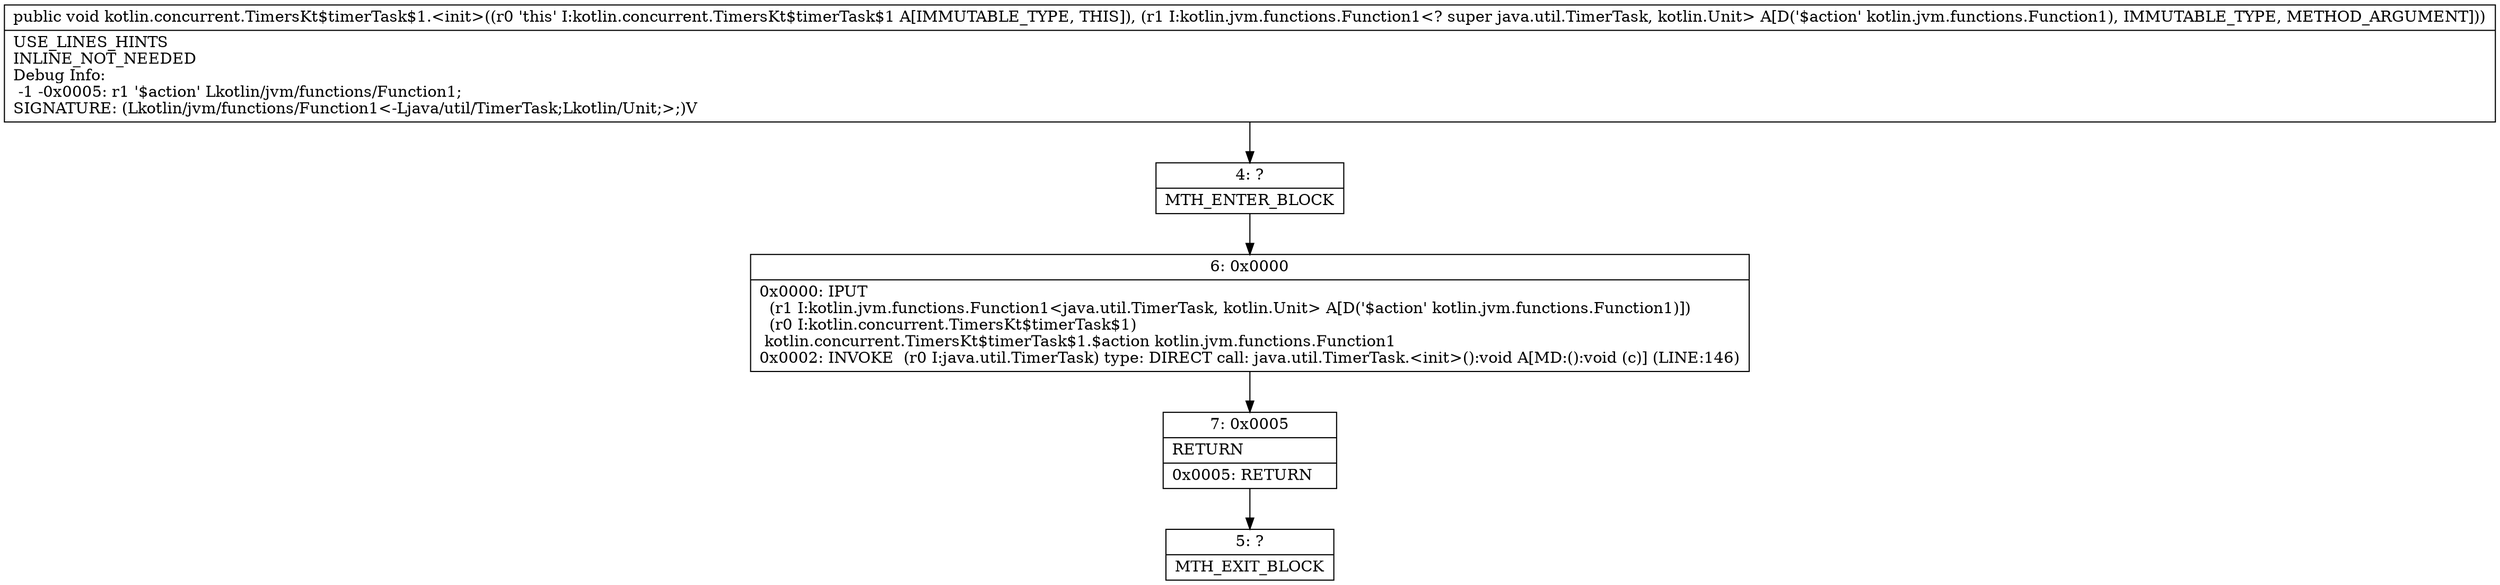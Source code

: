 digraph "CFG forkotlin.concurrent.TimersKt$timerTask$1.\<init\>(Lkotlin\/jvm\/functions\/Function1;)V" {
Node_4 [shape=record,label="{4\:\ ?|MTH_ENTER_BLOCK\l}"];
Node_6 [shape=record,label="{6\:\ 0x0000|0x0000: IPUT  \l  (r1 I:kotlin.jvm.functions.Function1\<java.util.TimerTask, kotlin.Unit\> A[D('$action' kotlin.jvm.functions.Function1)])\l  (r0 I:kotlin.concurrent.TimersKt$timerTask$1)\l kotlin.concurrent.TimersKt$timerTask$1.$action kotlin.jvm.functions.Function1 \l0x0002: INVOKE  (r0 I:java.util.TimerTask) type: DIRECT call: java.util.TimerTask.\<init\>():void A[MD:():void (c)] (LINE:146)\l}"];
Node_7 [shape=record,label="{7\:\ 0x0005|RETURN\l|0x0005: RETURN   \l}"];
Node_5 [shape=record,label="{5\:\ ?|MTH_EXIT_BLOCK\l}"];
MethodNode[shape=record,label="{public void kotlin.concurrent.TimersKt$timerTask$1.\<init\>((r0 'this' I:kotlin.concurrent.TimersKt$timerTask$1 A[IMMUTABLE_TYPE, THIS]), (r1 I:kotlin.jvm.functions.Function1\<? super java.util.TimerTask, kotlin.Unit\> A[D('$action' kotlin.jvm.functions.Function1), IMMUTABLE_TYPE, METHOD_ARGUMENT]))  | USE_LINES_HINTS\lINLINE_NOT_NEEDED\lDebug Info:\l  \-1 \-0x0005: r1 '$action' Lkotlin\/jvm\/functions\/Function1;\lSIGNATURE: (Lkotlin\/jvm\/functions\/Function1\<\-Ljava\/util\/TimerTask;Lkotlin\/Unit;\>;)V\l}"];
MethodNode -> Node_4;Node_4 -> Node_6;
Node_6 -> Node_7;
Node_7 -> Node_5;
}

